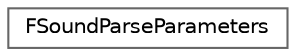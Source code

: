 digraph "Graphical Class Hierarchy"
{
 // INTERACTIVE_SVG=YES
 // LATEX_PDF_SIZE
  bgcolor="transparent";
  edge [fontname=Helvetica,fontsize=10,labelfontname=Helvetica,labelfontsize=10];
  node [fontname=Helvetica,fontsize=10,shape=box,height=0.2,width=0.4];
  rankdir="LR";
  Node0 [id="Node000000",label="FSoundParseParameters",height=0.2,width=0.4,color="grey40", fillcolor="white", style="filled",URL="$df/d4a/structFSoundParseParameters.html",tooltip="Struct used for gathering the final parameters to apply to a wave instance."];
}
